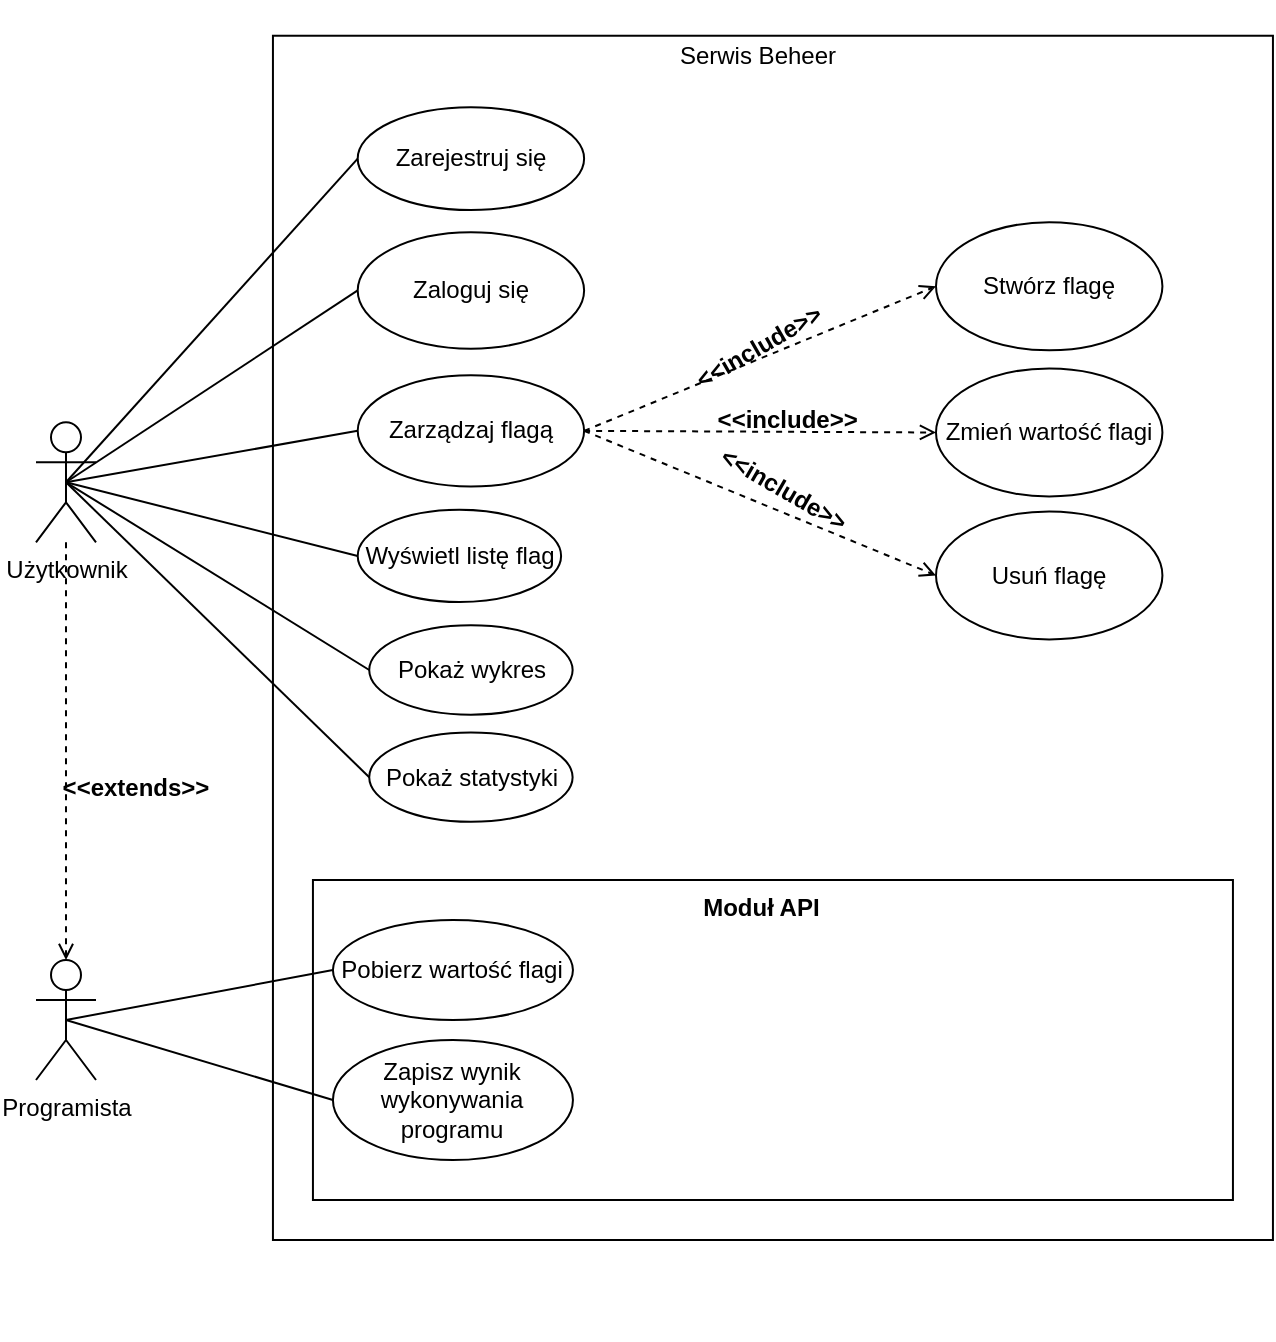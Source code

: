 <mxfile version="16.6.6" type="device"><diagram id="fwJn8Ch7LkDBj_WFxaw9" name="Page-1"><mxGraphModel dx="723" dy="402" grid="1" gridSize="10" guides="1" tooltips="1" connect="1" arrows="1" fold="1" page="1" pageScale="1" pageWidth="827" pageHeight="1169" math="0" shadow="0"><root><mxCell id="0"/><mxCell id="1" parent="0"/><mxCell id="4bolcon3FT-rSPbx6MUC-4" value="" style="group" vertex="1" connectable="0" parent="1"><mxGeometry x="180" y="30" width="508.47" height="670" as="geometry"/></mxCell><mxCell id="4bolcon3FT-rSPbx6MUC-1" value="" style="rounded=0;whiteSpace=wrap;html=1;" vertex="1" parent="4bolcon3FT-rSPbx6MUC-4"><mxGeometry x="8.47" y="17.87" width="500" height="602.13" as="geometry"/></mxCell><mxCell id="4bolcon3FT-rSPbx6MUC-3" value="Serwis Beheer" style="text;html=1;strokeColor=none;fillColor=none;align=center;verticalAlign=middle;whiteSpace=wrap;rounded=0;" vertex="1" parent="4bolcon3FT-rSPbx6MUC-4"><mxGeometry x="203.949" y="8.933" width="94.34" height="38.389" as="geometry"/></mxCell><mxCell id="4bolcon3FT-rSPbx6MUC-10" value="Stwórz flagę" style="ellipse;whiteSpace=wrap;html=1;" vertex="1" parent="4bolcon3FT-rSPbx6MUC-4"><mxGeometry x="339.999" y="111.159" width="113.208" height="63.982" as="geometry"/></mxCell><mxCell id="4bolcon3FT-rSPbx6MUC-12" value="Zmień wartość flagi" style="ellipse;whiteSpace=wrap;html=1;" vertex="1" parent="4bolcon3FT-rSPbx6MUC-4"><mxGeometry x="339.999" y="184.248" width="113.208" height="63.982" as="geometry"/></mxCell><mxCell id="4bolcon3FT-rSPbx6MUC-13" value="Usuń flagę" style="ellipse;whiteSpace=wrap;html=1;" vertex="1" parent="4bolcon3FT-rSPbx6MUC-4"><mxGeometry x="339.999" y="255.711" width="113.208" height="63.982" as="geometry"/></mxCell><mxCell id="4bolcon3FT-rSPbx6MUC-34" style="edgeStyle=none;rounded=0;orthogonalLoop=1;jettySize=auto;html=1;exitX=1;exitY=0.5;exitDx=0;exitDy=0;entryX=0;entryY=0.5;entryDx=0;entryDy=0;dashed=1;strokeColor=none;" edge="1" parent="4bolcon3FT-rSPbx6MUC-4" source="4bolcon3FT-rSPbx6MUC-15" target="4bolcon3FT-rSPbx6MUC-10"><mxGeometry relative="1" as="geometry"/></mxCell><mxCell id="4bolcon3FT-rSPbx6MUC-36" style="edgeStyle=none;rounded=0;orthogonalLoop=1;jettySize=auto;html=1;exitX=1;exitY=0.5;exitDx=0;exitDy=0;entryX=0;entryY=0.5;entryDx=0;entryDy=0;dashed=1;strokeColor=default;endArrow=open;endFill=0;" edge="1" parent="4bolcon3FT-rSPbx6MUC-4" source="4bolcon3FT-rSPbx6MUC-15" target="4bolcon3FT-rSPbx6MUC-13"><mxGeometry relative="1" as="geometry"/></mxCell><mxCell id="4bolcon3FT-rSPbx6MUC-58" style="edgeStyle=none;rounded=0;orthogonalLoop=1;jettySize=auto;html=1;exitX=1;exitY=0.5;exitDx=0;exitDy=0;entryX=0;entryY=0.5;entryDx=0;entryDy=0;dashed=1;endArrow=open;endFill=0;strokeColor=default;strokeWidth=1;" edge="1" parent="4bolcon3FT-rSPbx6MUC-4" source="4bolcon3FT-rSPbx6MUC-15" target="4bolcon3FT-rSPbx6MUC-10"><mxGeometry relative="1" as="geometry"/></mxCell><mxCell id="4bolcon3FT-rSPbx6MUC-15" value="Zarządzaj flagą" style="ellipse;whiteSpace=wrap;html=1;rounded=0;" vertex="1" parent="4bolcon3FT-rSPbx6MUC-4"><mxGeometry x="50.856" y="187.6" width="113.203" height="55.646" as="geometry"/></mxCell><mxCell id="4bolcon3FT-rSPbx6MUC-16" value="Zarejestruj się" style="ellipse;whiteSpace=wrap;html=1;rounded=0;" vertex="1" parent="4bolcon3FT-rSPbx6MUC-4"><mxGeometry x="50.856" y="53.6" width="113.203" height="51.429" as="geometry"/></mxCell><mxCell id="4bolcon3FT-rSPbx6MUC-17" value="Zaloguj się" style="ellipse;whiteSpace=wrap;html=1;rounded=0;" vertex="1" parent="4bolcon3FT-rSPbx6MUC-4"><mxGeometry x="50.856" y="116.133" width="113.203" height="58.192" as="geometry"/></mxCell><mxCell id="4bolcon3FT-rSPbx6MUC-18" value="Pokaż statystyki" style="ellipse;whiteSpace=wrap;html=1;rounded=0;" vertex="1" parent="4bolcon3FT-rSPbx6MUC-4"><mxGeometry x="56.61" y="366.267" width="101.695" height="44.667" as="geometry"/></mxCell><mxCell id="4bolcon3FT-rSPbx6MUC-19" value="Pokaż wykres" style="ellipse;whiteSpace=wrap;html=1;rounded=0;" vertex="1" parent="4bolcon3FT-rSPbx6MUC-4"><mxGeometry x="56.61" y="312.667" width="101.695" height="44.667" as="geometry"/></mxCell><mxCell id="4bolcon3FT-rSPbx6MUC-20" value="Wyświetl listę flag" style="ellipse;whiteSpace=wrap;html=1;rounded=0;" vertex="1" parent="4bolcon3FT-rSPbx6MUC-4"><mxGeometry x="50.856" y="254.895" width="101.695" height="46.123" as="geometry"/></mxCell><mxCell id="4bolcon3FT-rSPbx6MUC-45" value="" style="group" vertex="1" connectable="0" parent="4bolcon3FT-rSPbx6MUC-4"><mxGeometry x="231.93" y="197.346" width="67.797" height="23.227" as="geometry"/></mxCell><mxCell id="4bolcon3FT-rSPbx6MUC-46" value="" style="group;rotation=0;" vertex="1" connectable="0" parent="4bolcon3FT-rSPbx6MUC-45"><mxGeometry width="67.797" height="23.227" as="geometry"/></mxCell><mxCell id="4bolcon3FT-rSPbx6MUC-35" style="edgeStyle=none;rounded=0;orthogonalLoop=1;jettySize=auto;html=1;exitX=1;exitY=0.5;exitDx=0;exitDy=0;entryX=0;entryY=0.5;entryDx=0;entryDy=0;dashed=1;strokeColor=default;endArrow=open;endFill=0;" edge="1" parent="4bolcon3FT-rSPbx6MUC-46" source="4bolcon3FT-rSPbx6MUC-15" target="4bolcon3FT-rSPbx6MUC-12"><mxGeometry relative="1" as="geometry"/></mxCell><mxCell id="4bolcon3FT-rSPbx6MUC-37" value="&lt;&lt;include&gt;&gt;" style="text;align=center;fontStyle=1;verticalAlign=middle;spacingLeft=3;spacingRight=3;strokeColor=none;rotatable=0;points=[[0,0.5],[1,0.5]];portConstraint=eastwest;rounded=0;rotation=0;" vertex="1" parent="4bolcon3FT-rSPbx6MUC-46"><mxGeometry width="67.797" height="23.227" as="geometry"/></mxCell><mxCell id="4bolcon3FT-rSPbx6MUC-47" value="" style="group;rotation=-30;" vertex="1" connectable="0" parent="4bolcon3FT-rSPbx6MUC-4"><mxGeometry x="217.218" y="161.023" width="67.797" height="23.227" as="geometry"/></mxCell><mxCell id="4bolcon3FT-rSPbx6MUC-48" value="" style="group;rotation=-30;" vertex="1" connectable="0" parent="4bolcon3FT-rSPbx6MUC-47"><mxGeometry width="67.797" height="23.227" as="geometry"/></mxCell><mxCell id="4bolcon3FT-rSPbx6MUC-49" style="edgeStyle=none;rounded=0;orthogonalLoop=1;jettySize=auto;html=1;exitX=1;exitY=0.5;exitDx=0;exitDy=0;entryX=0;entryY=0.5;entryDx=0;entryDy=0;dashed=1;strokeColor=default;" edge="1" parent="4bolcon3FT-rSPbx6MUC-48"><mxGeometry relative="1" as="geometry"/></mxCell><mxCell id="4bolcon3FT-rSPbx6MUC-50" value="&lt;&lt;include&gt;&gt;" style="text;align=center;fontStyle=1;verticalAlign=middle;spacingLeft=3;spacingRight=3;strokeColor=none;rotatable=0;points=[[0,0.5],[1,0.5]];portConstraint=eastwest;rounded=0;rotation=-30;" vertex="1" parent="4bolcon3FT-rSPbx6MUC-48"><mxGeometry width="67.797" height="23.227" as="geometry"/></mxCell><mxCell id="4bolcon3FT-rSPbx6MUC-51" value="" style="group;rotation=30;" vertex="1" connectable="0" parent="4bolcon3FT-rSPbx6MUC-4"><mxGeometry x="230.489" y="232.481" width="67.797" height="23.227" as="geometry"/></mxCell><mxCell id="4bolcon3FT-rSPbx6MUC-52" value="" style="group;rotation=30;" vertex="1" connectable="0" parent="4bolcon3FT-rSPbx6MUC-51"><mxGeometry width="67.797" height="23.227" as="geometry"/></mxCell><mxCell id="4bolcon3FT-rSPbx6MUC-53" style="edgeStyle=none;rounded=0;orthogonalLoop=1;jettySize=auto;html=1;exitX=1;exitY=0.5;exitDx=0;exitDy=0;entryX=0;entryY=0.5;entryDx=0;entryDy=0;dashed=1;strokeColor=default;" edge="1" parent="4bolcon3FT-rSPbx6MUC-52"><mxGeometry relative="1" as="geometry"/></mxCell><mxCell id="4bolcon3FT-rSPbx6MUC-54" value="&lt;&lt;include&gt;&gt;" style="text;align=center;fontStyle=1;verticalAlign=middle;spacingLeft=3;spacingRight=3;strokeColor=none;rotatable=0;points=[[0,0.5],[1,0.5]];portConstraint=eastwest;rounded=0;rotation=30;" vertex="1" parent="4bolcon3FT-rSPbx6MUC-52"><mxGeometry width="67.797" height="23.227" as="geometry"/></mxCell><mxCell id="4bolcon3FT-rSPbx6MUC-73" value="" style="group" vertex="1" connectable="0" parent="4bolcon3FT-rSPbx6MUC-4"><mxGeometry x="28.47" y="440" width="460" height="160" as="geometry"/></mxCell><mxCell id="4bolcon3FT-rSPbx6MUC-66" value="" style="html=1;rounded=0;" vertex="1" parent="4bolcon3FT-rSPbx6MUC-73"><mxGeometry width="460" height="160" as="geometry"/></mxCell><mxCell id="4bolcon3FT-rSPbx6MUC-67" value="Moduł API" style="text;align=center;fontStyle=1;verticalAlign=middle;spacingLeft=3;spacingRight=3;strokeColor=none;rotatable=0;points=[[0,0.5],[1,0.5]];portConstraint=eastwest;rounded=0;" vertex="1" parent="4bolcon3FT-rSPbx6MUC-73"><mxGeometry x="184.24" width="80" height="26" as="geometry"/></mxCell><mxCell id="4bolcon3FT-rSPbx6MUC-68" value="Pobierz wartość flagi" style="ellipse;whiteSpace=wrap;html=1;rounded=0;" vertex="1" parent="4bolcon3FT-rSPbx6MUC-73"><mxGeometry x="10" y="20" width="120" height="50" as="geometry"/></mxCell><mxCell id="4bolcon3FT-rSPbx6MUC-69" value="Zapisz wynik wykonywania programu" style="ellipse;whiteSpace=wrap;html=1;rounded=0;" vertex="1" parent="4bolcon3FT-rSPbx6MUC-73"><mxGeometry x="10" y="80" width="120" height="60" as="geometry"/></mxCell><mxCell id="4bolcon3FT-rSPbx6MUC-60" style="edgeStyle=none;rounded=0;orthogonalLoop=1;jettySize=auto;html=1;exitX=0.5;exitY=0.5;exitDx=0;exitDy=0;exitPerimeter=0;entryX=0;entryY=0.5;entryDx=0;entryDy=0;endArrow=none;endFill=0;strokeColor=default;strokeWidth=1;" edge="1" parent="1" source="4bolcon3FT-rSPbx6MUC-2" target="4bolcon3FT-rSPbx6MUC-16"><mxGeometry relative="1" as="geometry"/></mxCell><mxCell id="4bolcon3FT-rSPbx6MUC-61" style="edgeStyle=none;rounded=0;orthogonalLoop=1;jettySize=auto;html=1;exitX=0.5;exitY=0.5;exitDx=0;exitDy=0;exitPerimeter=0;entryX=0;entryY=0.5;entryDx=0;entryDy=0;endArrow=none;endFill=0;strokeColor=default;strokeWidth=1;" edge="1" parent="1" source="4bolcon3FT-rSPbx6MUC-2" target="4bolcon3FT-rSPbx6MUC-17"><mxGeometry relative="1" as="geometry"/></mxCell><mxCell id="4bolcon3FT-rSPbx6MUC-62" style="edgeStyle=none;rounded=0;orthogonalLoop=1;jettySize=auto;html=1;exitX=0.5;exitY=0.5;exitDx=0;exitDy=0;exitPerimeter=0;entryX=0;entryY=0.5;entryDx=0;entryDy=0;endArrow=none;endFill=0;strokeColor=default;strokeWidth=1;" edge="1" parent="1" source="4bolcon3FT-rSPbx6MUC-2" target="4bolcon3FT-rSPbx6MUC-15"><mxGeometry relative="1" as="geometry"/></mxCell><mxCell id="4bolcon3FT-rSPbx6MUC-63" style="edgeStyle=none;rounded=0;orthogonalLoop=1;jettySize=auto;html=1;exitX=0.5;exitY=0.5;exitDx=0;exitDy=0;exitPerimeter=0;entryX=0;entryY=0.5;entryDx=0;entryDy=0;endArrow=none;endFill=0;strokeColor=default;strokeWidth=1;" edge="1" parent="1" source="4bolcon3FT-rSPbx6MUC-2" target="4bolcon3FT-rSPbx6MUC-18"><mxGeometry relative="1" as="geometry"/></mxCell><mxCell id="4bolcon3FT-rSPbx6MUC-64" style="edgeStyle=none;rounded=0;orthogonalLoop=1;jettySize=auto;html=1;exitX=0.5;exitY=0.5;exitDx=0;exitDy=0;exitPerimeter=0;entryX=0;entryY=0.5;entryDx=0;entryDy=0;endArrow=none;endFill=0;strokeColor=default;strokeWidth=1;" edge="1" parent="1" source="4bolcon3FT-rSPbx6MUC-2" target="4bolcon3FT-rSPbx6MUC-19"><mxGeometry relative="1" as="geometry"/></mxCell><mxCell id="4bolcon3FT-rSPbx6MUC-65" style="edgeStyle=none;rounded=0;orthogonalLoop=1;jettySize=auto;html=1;exitX=0.5;exitY=0.5;exitDx=0;exitDy=0;exitPerimeter=0;entryX=0;entryY=0.5;entryDx=0;entryDy=0;endArrow=none;endFill=0;strokeColor=default;strokeWidth=1;" edge="1" parent="1" source="4bolcon3FT-rSPbx6MUC-2" target="4bolcon3FT-rSPbx6MUC-20"><mxGeometry relative="1" as="geometry"/></mxCell><mxCell id="4bolcon3FT-rSPbx6MUC-2" value="Użytkownik" style="shape=umlActor;verticalLabelPosition=bottom;verticalAlign=top;html=1;outlineConnect=0;" vertex="1" parent="1"><mxGeometry x="70" y="241.14" width="30" height="60" as="geometry"/></mxCell><mxCell id="4bolcon3FT-rSPbx6MUC-75" style="edgeStyle=none;rounded=0;orthogonalLoop=1;jettySize=auto;html=1;exitX=0.5;exitY=0.5;exitDx=0;exitDy=0;exitPerimeter=0;entryX=0;entryY=0.5;entryDx=0;entryDy=0;endArrow=none;endFill=0;strokeColor=default;strokeWidth=1;" edge="1" parent="1" source="4bolcon3FT-rSPbx6MUC-70" target="4bolcon3FT-rSPbx6MUC-68"><mxGeometry relative="1" as="geometry"/></mxCell><mxCell id="4bolcon3FT-rSPbx6MUC-77" style="edgeStyle=none;rounded=0;orthogonalLoop=1;jettySize=auto;html=1;endArrow=open;endFill=0;strokeColor=default;strokeWidth=1;dashed=1;entryX=0.5;entryY=0;entryDx=0;entryDy=0;entryPerimeter=0;" edge="1" parent="1" source="4bolcon3FT-rSPbx6MUC-2" target="4bolcon3FT-rSPbx6MUC-70"><mxGeometry relative="1" as="geometry"/></mxCell><mxCell id="4bolcon3FT-rSPbx6MUC-70" value="Programista" style="shape=umlActor;verticalLabelPosition=bottom;verticalAlign=top;html=1;rounded=0;" vertex="1" parent="1"><mxGeometry x="70" y="510" width="30" height="60" as="geometry"/></mxCell><mxCell id="4bolcon3FT-rSPbx6MUC-76" style="edgeStyle=none;rounded=0;orthogonalLoop=1;jettySize=auto;html=1;exitX=0;exitY=0.5;exitDx=0;exitDy=0;entryX=0.5;entryY=0.5;entryDx=0;entryDy=0;entryPerimeter=0;endArrow=none;endFill=0;strokeColor=default;strokeWidth=1;" edge="1" parent="1" source="4bolcon3FT-rSPbx6MUC-69" target="4bolcon3FT-rSPbx6MUC-70"><mxGeometry relative="1" as="geometry"/></mxCell><mxCell id="4bolcon3FT-rSPbx6MUC-78" value="&lt;&lt;extends&gt;&gt;" style="text;align=center;fontStyle=1;verticalAlign=middle;spacingLeft=3;spacingRight=3;strokeColor=none;rotatable=0;points=[[0,0.5],[1,0.5]];portConstraint=eastwest;rounded=0;" vertex="1" parent="1"><mxGeometry x="80" y="410" width="80" height="26" as="geometry"/></mxCell></root></mxGraphModel></diagram></mxfile>